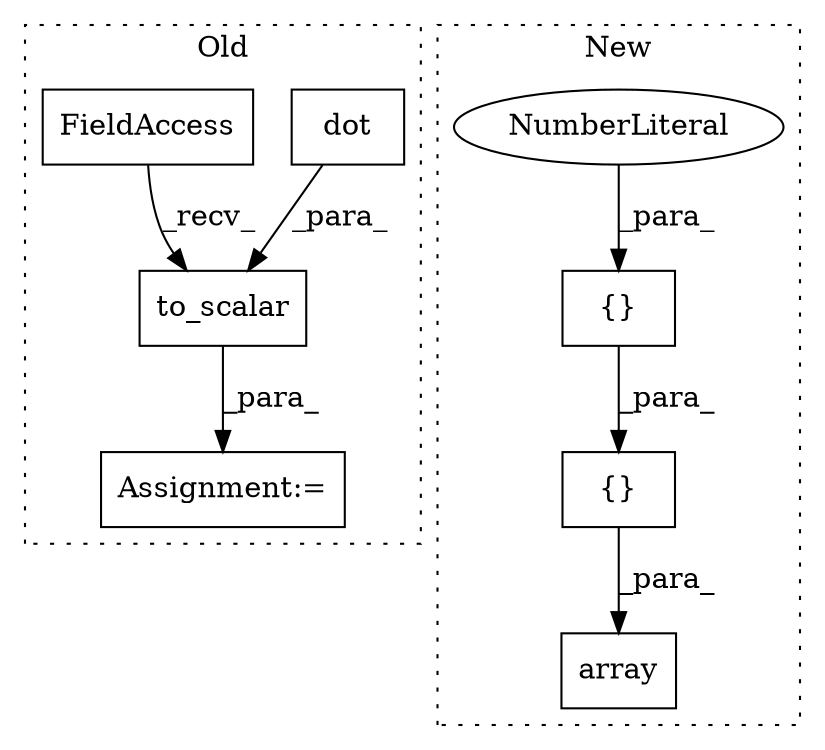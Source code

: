 digraph G {
subgraph cluster0 {
1 [label="dot" a="32" s="9810,9866" l="4,1" shape="box"];
6 [label="Assignment:=" a="7" s="9881" l="1" shape="box"];
7 [label="to_scalar" a="32" s="9895,9913" l="10,1" shape="box"];
8 [label="FieldAccess" a="22" s="9882" l="12" shape="box"];
label = "Old";
style="dotted";
}
subgraph cluster1 {
2 [label="array" a="32" s="10360,10402" l="6,1" shape="box"];
3 [label="{}" a="4" s="10395,10400" l="1,1" shape="box"];
4 [label="NumberLiteral" a="34" s="10396" l="4" shape="ellipse"];
5 [label="{}" a="4" s="10379,10401" l="1,1" shape="box"];
label = "New";
style="dotted";
}
1 -> 7 [label="_para_"];
3 -> 5 [label="_para_"];
4 -> 3 [label="_para_"];
5 -> 2 [label="_para_"];
7 -> 6 [label="_para_"];
8 -> 7 [label="_recv_"];
}